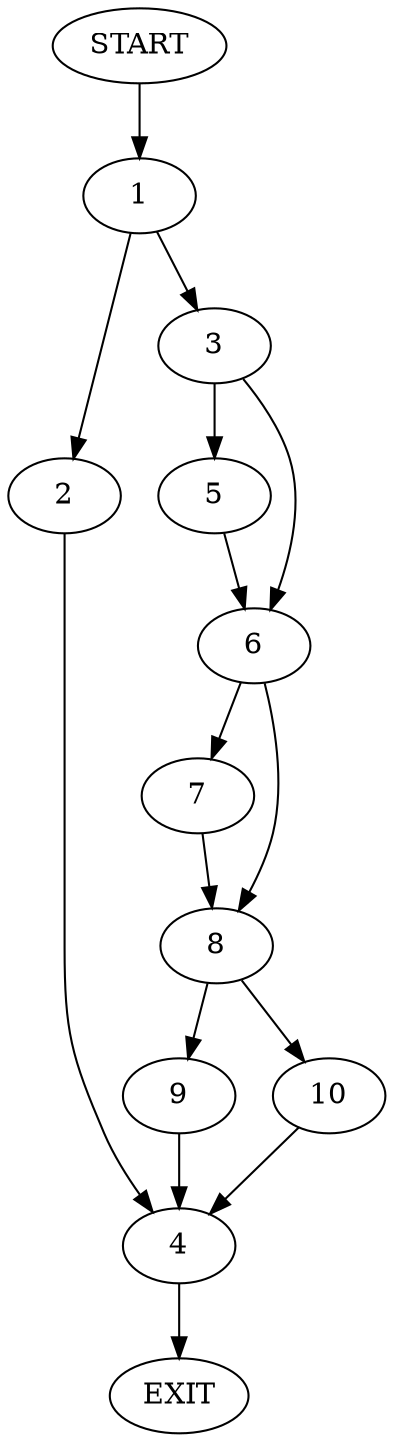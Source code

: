 digraph {
0 [label="START"]
11 [label="EXIT"]
0 -> 1
1 -> 2
1 -> 3
2 -> 4
3 -> 5
3 -> 6
4 -> 11
5 -> 6
6 -> 7
6 -> 8
7 -> 8
8 -> 9
8 -> 10
10 -> 4
9 -> 4
}
